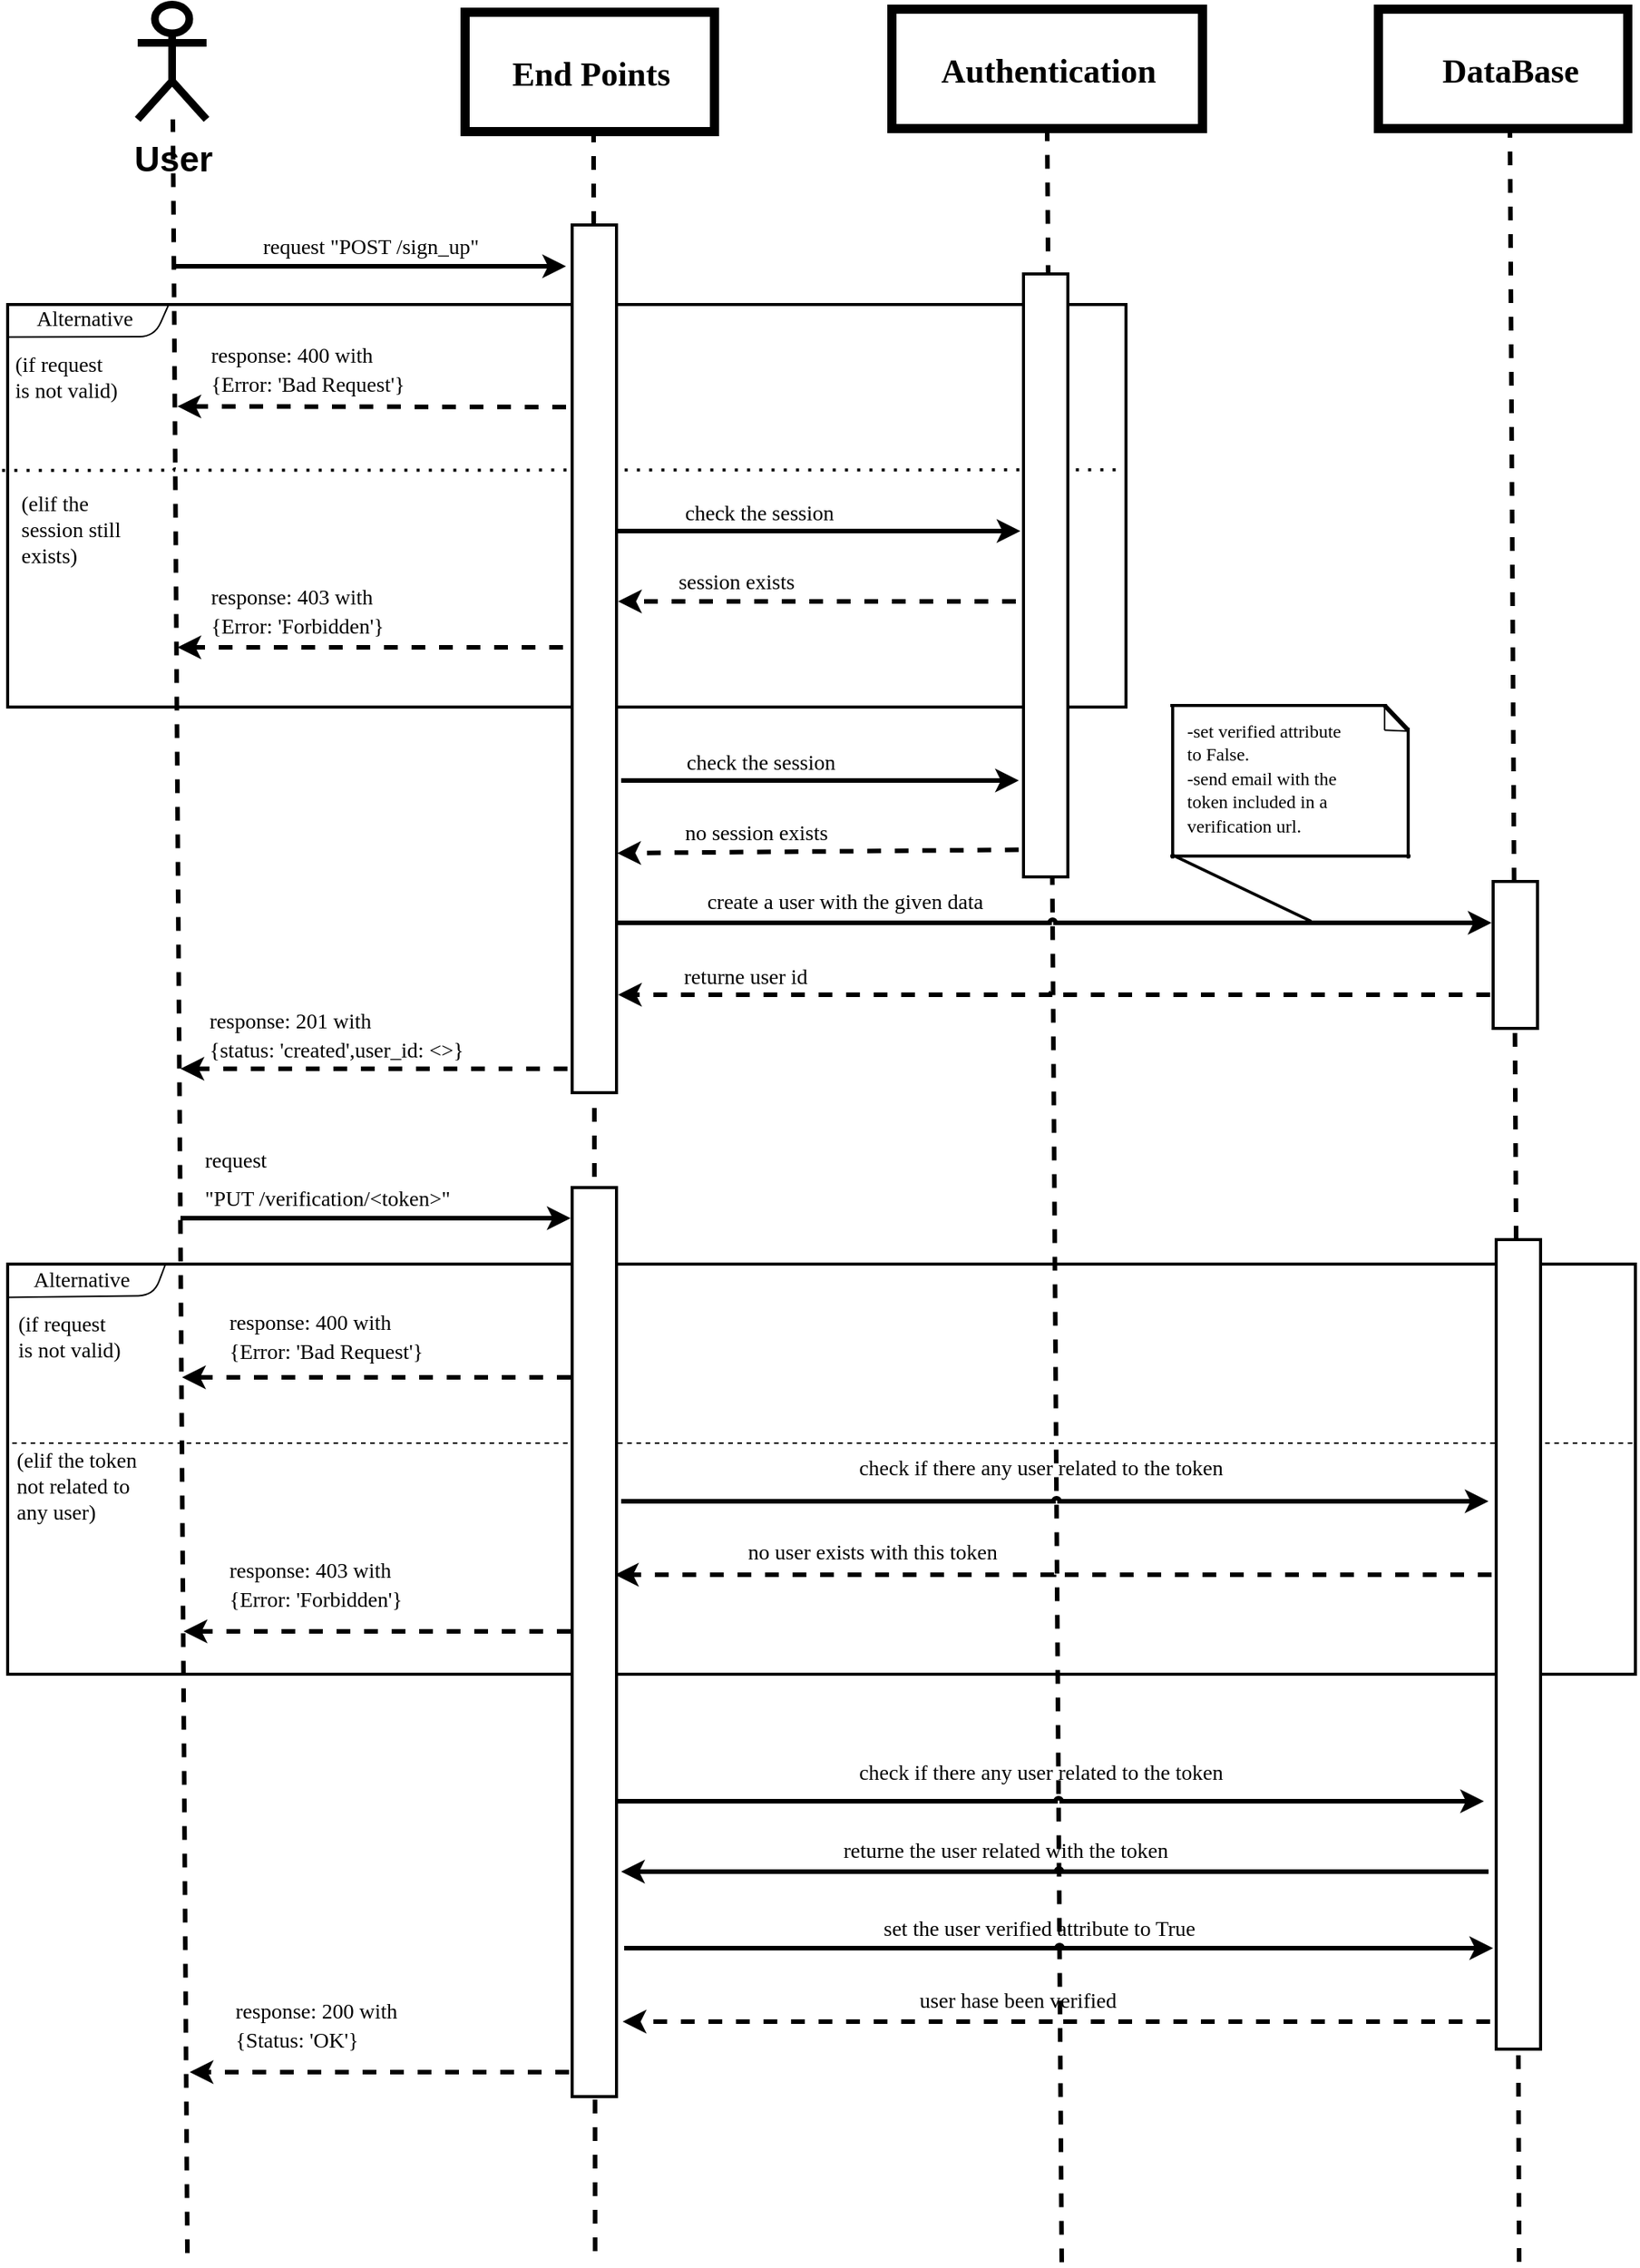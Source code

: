 <mxfile>
    <diagram id="F_yw_CQn4tfW_uXNjKrX" name="Page-1">
        <mxGraphModel dx="899" dy="479" grid="0" gridSize="10" guides="1" tooltips="1" connect="1" arrows="1" fold="1" page="1" pageScale="1" pageWidth="1200" pageHeight="1600" background="#ffffff" math="0" shadow="0">
            <root>
                <mxCell id="0"/>
                <mxCell id="1" parent="0"/>
                <mxCell id="2" value="&lt;p style=&quot;line-height: 120%;&quot;&gt;&lt;font size=&quot;1&quot; color=&quot;#000000&quot;&gt;&lt;b style=&quot;font-size: 23px;&quot;&gt;User&lt;/b&gt;&lt;/font&gt;&lt;/p&gt;" style="shape=umlActor;verticalLabelPosition=bottom;verticalAlign=top;html=1;outlineConnect=0;strokeColor=#000000;strokeWidth=5;" parent="1" vertex="1">
                    <mxGeometry x="111" y="46" width="45" height="75" as="geometry"/>
                </mxCell>
                <mxCell id="5" value="" style="rounded=0;whiteSpace=wrap;html=1;strokeColor=#000000;fillColor=none;strokeWidth=6;" parent="1" vertex="1">
                    <mxGeometry x="922" y="49" width="163" height="78" as="geometry"/>
                </mxCell>
                <mxCell id="16" value="" style="endArrow=none;dashed=1;html=1;entryX=0.5;entryY=1;entryDx=0;entryDy=0;rounded=1;jumpSize=0;strokeWidth=3;jumpStyle=arc;strokeColor=#000000;" parent="1" edge="1">
                    <mxGeometry width="50" height="50" relative="1" as="geometry">
                        <mxPoint x="143.5" y="1515.222" as="sourcePoint"/>
                        <mxPoint x="134" y="121.0" as="targetPoint"/>
                    </mxGeometry>
                </mxCell>
                <mxCell id="17" value="" style="endArrow=none;dashed=1;html=1;entryX=0.5;entryY=1;entryDx=0;entryDy=0;rounded=1;jumpSize=0;strokeWidth=3;jumpStyle=arc;strokeColor=#000000;startArrow=none;" parent="1" source="142" edge="1">
                    <mxGeometry width="50" height="50" relative="1" as="geometry">
                        <mxPoint x="1017.5" y="1521.222" as="sourcePoint"/>
                        <mxPoint x="1008" y="127.0" as="targetPoint"/>
                    </mxGeometry>
                </mxCell>
                <mxCell id="22" value="&lt;font face=&quot;Verdana&quot; style=&quot;font-size: 22px;&quot;&gt;DataBase&lt;/font&gt;" style="text;html=1;align=center;verticalAlign=middle;resizable=0;points=[];autosize=1;strokeColor=none;fillColor=none;fontSize=27;fontColor=#000000;strokeWidth=0;fontStyle=1" parent="1" vertex="1">
                    <mxGeometry x="940" y="66" width="135" height="44" as="geometry"/>
                </mxCell>
                <mxCell id="4" value="" style="rounded=0;whiteSpace=wrap;html=1;strokeColor=#000000;fillColor=none;strokeWidth=6;" parent="1" vertex="1">
                    <mxGeometry x="604" y="49" width="203" height="78" as="geometry"/>
                </mxCell>
                <mxCell id="6" value="" style="endArrow=none;dashed=1;html=1;entryX=0.5;entryY=1;entryDx=0;entryDy=0;rounded=1;jumpSize=0;strokeWidth=3;jumpStyle=arc;strokeColor=#000000;" parent="1" target="4" edge="1">
                    <mxGeometry width="50" height="50" relative="1" as="geometry">
                        <mxPoint x="715" y="1521.222" as="sourcePoint"/>
                        <mxPoint x="648" y="335" as="targetPoint"/>
                    </mxGeometry>
                </mxCell>
                <mxCell id="21" value="&lt;font face=&quot;Verdana&quot; style=&quot;font-size: 22px;&quot;&gt;Authentication&lt;/font&gt;" style="text;html=1;align=center;verticalAlign=middle;resizable=0;points=[];autosize=1;strokeColor=none;fillColor=none;fontSize=27;fontColor=#000000;strokeWidth=0;fontStyle=1" parent="1" vertex="1">
                    <mxGeometry x="605.5" y="66" width="200" height="44" as="geometry"/>
                </mxCell>
                <mxCell id="30" value="" style="rounded=0;whiteSpace=wrap;html=1;strokeColor=#000000;strokeWidth=2;fontFamily=Verdana;fontSize=14;fontColor=#000000;fillColor=none;" parent="1" vertex="1">
                    <mxGeometry x="26" y="242" width="731" height="263" as="geometry"/>
                </mxCell>
                <mxCell id="31" value="" style="endArrow=none;html=1;rounded=1;strokeColor=#000000;strokeWidth=1;fontFamily=Verdana;fontSize=14;fontColor=#000000;jumpStyle=arc;jumpSize=0;exitX=0;exitY=0.081;exitDx=0;exitDy=0;exitPerimeter=0;entryX=0.144;entryY=0;entryDx=0;entryDy=0;entryPerimeter=0;" parent="1" source="30" target="30" edge="1">
                    <mxGeometry width="50" height="50" relative="1" as="geometry">
                        <mxPoint x="28.244" y="277.585" as="sourcePoint"/>
                        <mxPoint x="128" y="243.483" as="targetPoint"/>
                        <Array as="points">
                            <mxPoint x="122" y="263"/>
                        </Array>
                    </mxGeometry>
                </mxCell>
                <mxCell id="35" value="Alternative" style="text;html=1;align=center;verticalAlign=middle;resizable=0;points=[];autosize=1;strokeColor=none;fillColor=none;fontSize=14;fontFamily=Verdana;fontColor=#000000;" parent="1" vertex="1">
                    <mxGeometry x="29" y="237.55" width="94" height="29" as="geometry"/>
                </mxCell>
                <mxCell id="39" value="(if request&lt;br&gt;is not valid)" style="text;html=1;align=left;verticalAlign=middle;resizable=0;points=[];autosize=1;strokeColor=none;fillColor=none;fontSize=14;fontFamily=Verdana;fontColor=#000000;" parent="1" vertex="1">
                    <mxGeometry x="29" y="266.547" width="101" height="46" as="geometry"/>
                </mxCell>
                <mxCell id="55" value="(elif the&lt;br&gt;session still&lt;br&gt;exists)" style="text;html=1;align=left;verticalAlign=middle;resizable=0;points=[];autosize=1;strokeColor=none;fillColor=none;fontSize=14;fontFamily=Verdana;fontColor=#000000;" parent="1" vertex="1">
                    <mxGeometry x="33" y="358.999" width="99" height="62" as="geometry"/>
                </mxCell>
                <mxCell id="56" value="" style="endArrow=classic;html=1;rounded=1;strokeColor=#000000;strokeWidth=3;fontFamily=Verdana;fontSize=14;fontColor=#000000;jumpStyle=arc;jumpSize=0;dashed=1;" parent="1" edge="1">
                    <mxGeometry width="50" height="50" relative="1" as="geometry">
                        <mxPoint x="389" y="466" as="sourcePoint"/>
                        <mxPoint x="137" y="465.998" as="targetPoint"/>
                    </mxGeometry>
                </mxCell>
                <mxCell id="57" value="&lt;p style=&quot;line-height: 70%;&quot;&gt;&lt;br&gt;&lt;/p&gt;" style="text;html=1;align=left;verticalAlign=middle;resizable=0;points=[];autosize=1;strokeColor=none;fillColor=none;fontSize=22;fontColor=#000000;" parent="1" vertex="1">
                    <mxGeometry x="154" y="486.349" width="18" height="71" as="geometry"/>
                </mxCell>
                <mxCell id="72" value="&lt;font face=&quot;Verdana&quot;&gt;&lt;span style=&quot;font-size: 14px;&quot;&gt;check the session&lt;/span&gt;&lt;/font&gt;" style="text;html=1;align=center;verticalAlign=middle;resizable=0;points=[];autosize=1;strokeColor=none;fillColor=none;fontSize=22;fontColor=#000000;" parent="1" vertex="1">
                    <mxGeometry x="445.996" y="356" width="142" height="39" as="geometry"/>
                </mxCell>
                <mxCell id="75" value="" style="endArrow=classic;html=1;rounded=1;strokeColor=#000000;strokeWidth=3;fontFamily=Verdana;fontSize=14;fontColor=#000000;jumpStyle=arc;jumpSize=0;dashed=1;" parent="1" edge="1">
                    <mxGeometry width="50" height="50" relative="1" as="geometry">
                        <mxPoint x="685" y="436" as="sourcePoint"/>
                        <mxPoint x="425" y="436" as="targetPoint"/>
                    </mxGeometry>
                </mxCell>
                <mxCell id="76" value="&lt;font face=&quot;Verdana&quot;&gt;&lt;span style=&quot;font-size: 14px;&quot;&gt;session exists&lt;/span&gt;&lt;/font&gt;" style="text;html=1;align=center;verticalAlign=middle;resizable=0;points=[];autosize=1;strokeColor=none;fillColor=none;fontSize=22;fontColor=#000000;" parent="1" vertex="1">
                    <mxGeometry x="444.996" y="401" width="115" height="39" as="geometry"/>
                </mxCell>
                <mxCell id="78" value="&lt;p style=&quot;line-height: 70%;&quot;&gt;&lt;font style=&quot;font-size: 14px;&quot; face=&quot;Verdana&quot;&gt;response: 403 with&lt;br&gt;{Error&lt;/font&gt;&lt;span style=&quot;background-color: initial; font-family: Verdana; font-size: 14px;&quot;&gt;: 'Forbidden'}&amp;nbsp;&lt;/span&gt;&lt;/p&gt;" style="text;html=1;align=left;verticalAlign=middle;resizable=0;points=[];autosize=1;strokeColor=none;fillColor=none;fontSize=22;fontColor=#000000;" parent="1" vertex="1">
                    <mxGeometry x="157" y="395.0" width="164" height="91" as="geometry"/>
                </mxCell>
                <mxCell id="80" value="" style="endArrow=classic;html=1;rounded=1;strokeColor=#000000;strokeWidth=3;fontFamily=Verdana;fontSize=14;fontColor=#000000;jumpStyle=arc;jumpSize=0;dashed=1;" parent="1" edge="1">
                    <mxGeometry width="50" height="50" relative="1" as="geometry">
                        <mxPoint x="391" y="309" as="sourcePoint"/>
                        <mxPoint x="137" y="308.548" as="targetPoint"/>
                    </mxGeometry>
                </mxCell>
                <mxCell id="81" value="&lt;p style=&quot;line-height: 70%;&quot;&gt;&lt;font style=&quot;font-size: 14px;&quot; face=&quot;Verdana&quot;&gt;response: 400 with&lt;br&gt;{Error&lt;/font&gt;&lt;span style=&quot;background-color: initial; font-family: Verdana; font-size: 14px;&quot;&gt;: 'Bad Request'}&amp;nbsp;&lt;/span&gt;&lt;/p&gt;" style="text;html=1;align=left;verticalAlign=middle;resizable=0;points=[];autosize=1;strokeColor=none;fillColor=none;fontSize=22;fontColor=#000000;" parent="1" vertex="1">
                    <mxGeometry x="157" y="237.55" width="183" height="91" as="geometry"/>
                </mxCell>
                <mxCell id="74" value="" style="endArrow=classic;html=1;rounded=1;strokeColor=#000000;strokeWidth=3;fontSize=22;fontColor=#000000;jumpStyle=arc;jumpSize=0;" parent="1" edge="1">
                    <mxGeometry width="50" height="50" relative="1" as="geometry">
                        <mxPoint x="425" y="390" as="sourcePoint"/>
                        <mxPoint x="688" y="390" as="targetPoint"/>
                    </mxGeometry>
                </mxCell>
                <mxCell id="83" value="" style="endArrow=none;dashed=1;html=1;dashPattern=1 3;strokeWidth=2;rounded=1;strokeColor=#000000;fontFamily=Verdana;fontSize=14;fontColor=#000000;jumpStyle=arc;jumpSize=0;exitX=-0.005;exitY=0.412;exitDx=0;exitDy=0;exitPerimeter=0;" parent="1" source="30" edge="1">
                    <mxGeometry width="50" height="50" relative="1" as="geometry">
                        <mxPoint x="267" y="408" as="sourcePoint"/>
                        <mxPoint x="757" y="350" as="targetPoint"/>
                    </mxGeometry>
                </mxCell>
                <mxCell id="42" value="&lt;font style=&quot;font-size: 14px;&quot; face=&quot;Verdana&quot;&gt;create a user with the given data&lt;/font&gt;" style="text;html=1;align=center;verticalAlign=middle;resizable=0;points=[];autosize=1;strokeColor=none;fillColor=none;fontSize=22;fontColor=#000000;" parent="1" vertex="1">
                    <mxGeometry x="447" y="611.496" width="252" height="38" as="geometry"/>
                </mxCell>
                <mxCell id="48" value="" style="endArrow=classic;html=1;rounded=1;strokeColor=#000000;strokeWidth=3;fontFamily=Verdana;fontSize=14;fontColor=#000000;jumpStyle=arc;jumpSize=0;dashed=1;exitX=0.959;exitY=0.762;exitDx=0;exitDy=0;exitPerimeter=0;" parent="1" source="49" edge="1">
                    <mxGeometry width="50" height="50" relative="1" as="geometry">
                        <mxPoint x="413" y="741.369" as="sourcePoint"/>
                        <mxPoint x="139" y="741.369" as="targetPoint"/>
                    </mxGeometry>
                </mxCell>
                <mxCell id="49" value="&lt;p style=&quot;line-height: 70%;&quot;&gt;&lt;font style=&quot;font-size: 14px;&quot; face=&quot;Verdana&quot;&gt;response: 201 with&lt;br&gt;{&lt;/font&gt;&lt;span style=&quot;background-color: initial; font-family: Verdana; font-size: 14px;&quot;&gt;status: 'created',user_id: &amp;lt;&amp;gt;}&amp;nbsp;&lt;/span&gt;&lt;/p&gt;" style="text;html=1;align=left;verticalAlign=middle;resizable=0;points=[];autosize=1;strokeColor=none;fillColor=none;fontSize=22;fontColor=#000000;" parent="1" vertex="1">
                    <mxGeometry x="156" y="672.0" width="246" height="91" as="geometry"/>
                </mxCell>
                <mxCell id="45" value="&lt;font style=&quot;font-size: 14px;&quot; face=&quot;Verdana&quot;&gt;returne user id&lt;/font&gt;" style="text;html=1;align=center;verticalAlign=middle;resizable=0;points=[];autosize=1;strokeColor=none;fillColor=none;fontSize=22;fontColor=#000000;" parent="1" vertex="1">
                    <mxGeometry x="446" y="660.0" width="123" height="38" as="geometry"/>
                </mxCell>
                <mxCell id="43" value="" style="endArrow=classic;html=1;rounded=1;strokeColor=#000000;strokeWidth=3;fontFamily=Verdana;fontSize=14;fontColor=#000000;jumpStyle=arc;jumpSize=0;dashed=1;" parent="1" edge="1">
                    <mxGeometry width="50" height="50" relative="1" as="geometry">
                        <mxPoint x="995" y="693" as="sourcePoint"/>
                        <mxPoint x="425" y="693" as="targetPoint"/>
                    </mxGeometry>
                </mxCell>
                <mxCell id="64" value="&lt;font face=&quot;Verdana&quot;&gt;&lt;span style=&quot;font-size: 14px;&quot;&gt;check the session&lt;/span&gt;&lt;/font&gt;" style="text;html=1;align=center;verticalAlign=middle;resizable=0;points=[];autosize=1;strokeColor=none;fillColor=none;fontSize=22;fontColor=#000000;" parent="1" vertex="1">
                    <mxGeometry x="446.996" y="519" width="142" height="39" as="geometry"/>
                </mxCell>
                <mxCell id="68" value="" style="endArrow=classic;html=1;rounded=1;strokeColor=#000000;strokeWidth=3;fontFamily=Verdana;fontSize=14;fontColor=#000000;jumpStyle=arc;jumpSize=0;exitX=-0.108;exitY=0.955;exitDx=0;exitDy=0;exitPerimeter=0;entryX=1.016;entryY=0.724;entryDx=0;entryDy=0;entryPerimeter=0;dashed=1;" parent="1" source="86" target="90" edge="1">
                    <mxGeometry width="50" height="50" relative="1" as="geometry">
                        <mxPoint x="704" y="597.999" as="sourcePoint"/>
                        <mxPoint x="422" y="600" as="targetPoint"/>
                    </mxGeometry>
                </mxCell>
                <mxCell id="69" value="&lt;font face=&quot;Verdana&quot;&gt;&lt;span style=&quot;font-size: 14px;&quot;&gt;no session exists&lt;/span&gt;&lt;/font&gt;" style="text;html=1;align=center;verticalAlign=middle;resizable=0;points=[];autosize=1;strokeColor=none;fillColor=none;fontSize=22;fontColor=#000000;" parent="1" vertex="1">
                    <mxGeometry x="446.996" y="565.5" width="137" height="39" as="geometry"/>
                </mxCell>
                <mxCell id="41" value="" style="endArrow=classic;html=1;rounded=1;strokeColor=#000000;strokeWidth=3;fontSize=22;fontColor=#000000;jumpStyle=arc;jumpSize=0;" parent="1" edge="1">
                    <mxGeometry width="50" height="50" relative="1" as="geometry">
                        <mxPoint x="423" y="646" as="sourcePoint"/>
                        <mxPoint x="996" y="646" as="targetPoint"/>
                    </mxGeometry>
                </mxCell>
                <mxCell id="84" value="" style="rounded=0;whiteSpace=wrap;html=1;strokeColor=#000000;strokeWidth=2;fontFamily=Verdana;fontSize=14;fontColor=#000000;fillColor=#FFFFFF;" parent="1" vertex="1">
                    <mxGeometry x="997" y="619" width="29" height="96" as="geometry"/>
                </mxCell>
                <mxCell id="86" value="" style="rounded=0;whiteSpace=wrap;html=1;strokeColor=#000000;strokeWidth=2;fontFamily=Verdana;fontSize=14;fontColor=#000000;fillColor=#FFFFFF;" parent="1" vertex="1">
                    <mxGeometry x="690" y="222" width="29" height="394" as="geometry"/>
                </mxCell>
                <mxCell id="63" value="" style="endArrow=classic;html=1;rounded=1;strokeColor=#000000;strokeWidth=3;fontSize=22;fontColor=#000000;jumpStyle=arc;jumpSize=0;" parent="1" edge="1">
                    <mxGeometry width="50" height="50" relative="1" as="geometry">
                        <mxPoint x="427" y="553" as="sourcePoint"/>
                        <mxPoint x="687" y="553" as="targetPoint"/>
                    </mxGeometry>
                </mxCell>
                <mxCell id="23" value="" style="endArrow=classic;html=1;rounded=1;strokeColor=#000000;strokeWidth=3;fontSize=22;fontColor=#000000;jumpStyle=arc;jumpSize=0;" parent="1" edge="1">
                    <mxGeometry width="50" height="50" relative="1" as="geometry">
                        <mxPoint x="134" y="217" as="sourcePoint"/>
                        <mxPoint x="391" y="217" as="targetPoint"/>
                    </mxGeometry>
                </mxCell>
                <mxCell id="24" value="&lt;font style=&quot;font-size: 14px;&quot; face=&quot;Verdana&quot;&gt;request &quot;POST /sign_up&quot;&lt;/font&gt;" style="text;html=1;align=center;verticalAlign=middle;resizable=0;points=[];autosize=1;strokeColor=none;fillColor=none;fontSize=22;fontColor=#000000;" parent="1" vertex="1">
                    <mxGeometry x="166" y="183" width="193" height="38" as="geometry"/>
                </mxCell>
                <mxCell id="3" value="" style="rounded=0;whiteSpace=wrap;html=1;strokeColor=#000000;fillColor=none;strokeWidth=6;" parent="1" vertex="1">
                    <mxGeometry x="325" y="51" width="163" height="78" as="geometry"/>
                </mxCell>
                <mxCell id="13" value="" style="endArrow=none;dashed=1;html=1;entryX=0.5;entryY=1;entryDx=0;entryDy=0;rounded=1;jumpSize=0;strokeWidth=3;jumpStyle=arc;strokeColor=#000000;startArrow=none;" parent="1" source="90" edge="1">
                    <mxGeometry width="50" height="50" relative="1" as="geometry">
                        <mxPoint x="418.5" y="1523.222" as="sourcePoint"/>
                        <mxPoint x="409" y="129" as="targetPoint"/>
                    </mxGeometry>
                </mxCell>
                <mxCell id="20" value="&lt;font face=&quot;Verdana&quot; style=&quot;font-size: 22px;&quot;&gt;End Points&lt;/font&gt;" style="text;html=1;align=center;verticalAlign=middle;resizable=0;points=[];autosize=1;strokeColor=none;fillColor=none;fontSize=27;fontColor=#000000;strokeWidth=0;fontStyle=1" parent="1" vertex="1">
                    <mxGeometry x="332" y="68" width="149" height="44" as="geometry"/>
                </mxCell>
                <mxCell id="92" value="" style="endArrow=none;dashed=1;html=1;entryX=0.5;entryY=1;entryDx=0;entryDy=0;rounded=1;jumpSize=0;strokeWidth=3;jumpStyle=arc;strokeColor=#000000;" parent="1" target="90" edge="1">
                    <mxGeometry width="50" height="50" relative="1" as="geometry">
                        <mxPoint x="410" y="1514" as="sourcePoint"/>
                        <mxPoint x="409" y="129" as="targetPoint"/>
                    </mxGeometry>
                </mxCell>
                <mxCell id="90" value="" style="rounded=0;whiteSpace=wrap;html=1;strokeColor=#000000;strokeWidth=2;fontFamily=Verdana;fontSize=14;fontColor=#000000;fillColor=#FFFFFF;" parent="1" vertex="1">
                    <mxGeometry x="395" y="190" width="29" height="567" as="geometry"/>
                </mxCell>
                <mxCell id="102" value="" style="group" parent="1" vertex="1" connectable="0">
                    <mxGeometry x="786" y="504" width="222" height="136.0" as="geometry"/>
                </mxCell>
                <mxCell id="94" value="" style="endArrow=none;html=1;strokeColor=#000000;strokeWidth=2;" parent="102" edge="1">
                    <mxGeometry width="50" height="50" relative="1" as="geometry">
                        <mxPoint as="sourcePoint"/>
                        <mxPoint x="141.608" as="targetPoint"/>
                    </mxGeometry>
                </mxCell>
                <mxCell id="95" value="" style="endArrow=none;html=1;strokeColor=#000000;strokeWidth=2;" parent="102" edge="1">
                    <mxGeometry width="50" height="50" relative="1" as="geometry">
                        <mxPoint y="98.387" as="sourcePoint"/>
                        <mxPoint x="157" y="98.387" as="targetPoint"/>
                    </mxGeometry>
                </mxCell>
                <mxCell id="97" value="" style="endArrow=none;html=1;strokeColor=#000000;strokeWidth=2;" parent="102" edge="1">
                    <mxGeometry width="50" height="50" relative="1" as="geometry">
                        <mxPoint x="1.539" y="100" as="sourcePoint"/>
                        <mxPoint x="1.539" as="targetPoint"/>
                    </mxGeometry>
                </mxCell>
                <mxCell id="98" value="" style="endArrow=none;html=1;strokeColor=#000000;strokeWidth=2;" parent="102" edge="1">
                    <mxGeometry width="50" height="50" relative="1" as="geometry">
                        <mxPoint x="155.461" y="100" as="sourcePoint"/>
                        <mxPoint x="155.461" y="14.516" as="targetPoint"/>
                    </mxGeometry>
                </mxCell>
                <mxCell id="99" value="" style="endArrow=none;html=1;strokeColor=#000000;strokeWidth=3;" parent="102" edge="1">
                    <mxGeometry width="50" height="50" relative="1" as="geometry">
                        <mxPoint x="155.461" y="16.129" as="sourcePoint"/>
                        <mxPoint x="140.069" as="targetPoint"/>
                    </mxGeometry>
                </mxCell>
                <mxCell id="100" value="" style="endArrow=none;html=1;strokeColor=#000000;strokeWidth=1;" parent="102" edge="1">
                    <mxGeometry width="50" height="50" relative="1" as="geometry">
                        <mxPoint x="140.069" y="16.129" as="sourcePoint"/>
                        <mxPoint x="140.069" y="0.565" as="targetPoint"/>
                    </mxGeometry>
                </mxCell>
                <mxCell id="101" value="" style="endArrow=none;html=1;strokeColor=#000000;strokeWidth=1;" parent="102" edge="1">
                    <mxGeometry width="50" height="50" relative="1" as="geometry">
                        <mxPoint x="140.069" y="16.129" as="sourcePoint"/>
                        <mxPoint x="155.461" y="16.694" as="targetPoint"/>
                    </mxGeometry>
                </mxCell>
                <mxCell id="105" value="&lt;p style=&quot;line-height: 130%; font-size: 12px;&quot;&gt;&lt;font style=&quot;font-size: 12px;&quot; face=&quot;Verdana&quot;&gt;-set verified attribute&lt;br&gt;to False.&lt;br&gt;-send email with the&lt;br&gt;token included in a&lt;br&gt;verification url.&lt;/font&gt;&lt;/p&gt;" style="text;html=1;align=left;verticalAlign=middle;resizable=0;points=[];autosize=1;strokeColor=none;fillColor=none;fontSize=22;fontColor=#000000;" parent="102" vertex="1">
                    <mxGeometry x="9" y="-12.0" width="147" height="119" as="geometry"/>
                </mxCell>
                <mxCell id="103" value="" style="endArrow=none;html=1;strokeColor=#000000;strokeWidth=2;" parent="1" edge="1">
                    <mxGeometry width="50" height="50" relative="1" as="geometry">
                        <mxPoint x="878" y="645" as="sourcePoint"/>
                        <mxPoint x="788" y="602" as="targetPoint"/>
                    </mxGeometry>
                </mxCell>
                <mxCell id="106" value="" style="endArrow=classic;html=1;rounded=1;strokeColor=#000000;strokeWidth=3;fontSize=22;fontColor=#000000;jumpStyle=arc;jumpSize=0;" parent="1" edge="1">
                    <mxGeometry width="50" height="50" relative="1" as="geometry">
                        <mxPoint x="139" y="839" as="sourcePoint"/>
                        <mxPoint x="394" y="839" as="targetPoint"/>
                    </mxGeometry>
                </mxCell>
                <mxCell id="107" value="&lt;p style=&quot;line-height: 0%;&quot;&gt;&lt;font style=&quot;font-size: 14px;&quot; face=&quot;Verdana&quot;&gt;request&lt;/font&gt;&lt;/p&gt;&lt;p style=&quot;line-height: 0%;&quot;&gt;&lt;font style=&quot;font-size: 14px;&quot; face=&quot;Verdana&quot;&gt;&quot;PUT /verification/&amp;lt;token&amp;gt;&quot;&lt;/font&gt;&lt;/p&gt;" style="text;html=1;align=left;verticalAlign=middle;resizable=0;points=[];autosize=1;strokeColor=none;fillColor=none;fontSize=22;fontColor=#000000;" parent="1" vertex="1">
                    <mxGeometry x="152.5" y="771" width="216" height="82" as="geometry"/>
                </mxCell>
                <mxCell id="110" value="" style="rounded=0;whiteSpace=wrap;html=1;strokeColor=#000000;strokeWidth=2;fontFamily=Verdana;fontSize=14;fontColor=#000000;fillColor=none;" parent="1" vertex="1">
                    <mxGeometry x="26" y="869" width="1064" height="268" as="geometry"/>
                </mxCell>
                <mxCell id="111" value="" style="endArrow=none;html=1;rounded=1;strokeColor=#000000;strokeWidth=1;fontFamily=Verdana;fontSize=14;fontColor=#000000;jumpStyle=arc;jumpSize=0;exitX=0;exitY=0.081;exitDx=0;exitDy=0;exitPerimeter=0;entryX=0.097;entryY=0;entryDx=0;entryDy=0;entryPerimeter=0;" parent="1" source="110" target="110" edge="1">
                    <mxGeometry width="50" height="50" relative="1" as="geometry">
                        <mxPoint x="26.278" y="889.576" as="sourcePoint"/>
                        <mxPoint x="127.557" y="868.899" as="targetPoint"/>
                        <Array as="points">
                            <mxPoint x="121.466" y="889.584"/>
                        </Array>
                    </mxGeometry>
                </mxCell>
                <mxCell id="112" value="" style="endArrow=none;dashed=1;html=1;rounded=1;strokeColor=#000000;strokeWidth=1;fontFamily=Verdana;fontSize=14;fontColor=#000000;jumpStyle=arc;jumpSize=0;" parent="1" edge="1">
                    <mxGeometry width="50" height="50" relative="1" as="geometry">
                        <mxPoint x="29" y="986" as="sourcePoint"/>
                        <mxPoint x="1090" y="986" as="targetPoint"/>
                    </mxGeometry>
                </mxCell>
                <mxCell id="113" value="Alternative" style="text;html=1;align=center;verticalAlign=middle;resizable=0;points=[];autosize=1;strokeColor=none;fillColor=none;fontSize=14;fontFamily=Verdana;fontColor=#000000;strokeWidth=2;" parent="1" vertex="1">
                    <mxGeometry x="27.046" y="865.302" width="94" height="29" as="geometry"/>
                </mxCell>
                <mxCell id="114" value="" style="endArrow=classic;html=1;rounded=1;strokeColor=#000000;strokeWidth=3;fontFamily=Verdana;fontSize=14;fontColor=#000000;jumpStyle=arc;jumpSize=0;dashed=1;" parent="1" edge="1">
                    <mxGeometry width="50" height="50" relative="1" as="geometry">
                        <mxPoint x="394" y="943" as="sourcePoint"/>
                        <mxPoint x="140" y="943" as="targetPoint"/>
                    </mxGeometry>
                </mxCell>
                <mxCell id="115" value="&lt;p style=&quot;line-height: 70%;&quot;&gt;&lt;font style=&quot;font-size: 14px;&quot; face=&quot;Verdana&quot;&gt;response: 400 with&lt;br&gt;{Error&lt;/font&gt;&lt;span style=&quot;background-color: initial; font-family: Verdana; font-size: 14px;&quot;&gt;: 'Bad Request'}&amp;nbsp;&lt;/span&gt;&lt;/p&gt;" style="text;html=1;align=left;verticalAlign=middle;resizable=0;points=[];autosize=1;strokeColor=none;fillColor=none;fontSize=22;fontColor=#000000;" parent="1" vertex="1">
                    <mxGeometry x="169" y="869.004" width="183" height="91" as="geometry"/>
                </mxCell>
                <mxCell id="116" value="" style="endArrow=classic;html=1;rounded=1;strokeColor=#000000;strokeWidth=3;fontFamily=Verdana;fontSize=14;fontColor=#000000;jumpStyle=arc;jumpSize=0;dashed=1;" parent="1" edge="1">
                    <mxGeometry width="50" height="50" relative="1" as="geometry">
                        <mxPoint x="394" y="1109" as="sourcePoint"/>
                        <mxPoint x="141" y="1109" as="targetPoint"/>
                    </mxGeometry>
                </mxCell>
                <mxCell id="117" value="&lt;p style=&quot;line-height: 70%;&quot;&gt;&lt;font style=&quot;font-size: 14px;&quot; face=&quot;Verdana&quot;&gt;response: 403 with&lt;br&gt;{Error&lt;/font&gt;&lt;span style=&quot;background-color: initial; font-family: Verdana; font-size: 14px;&quot;&gt;: 'Forbidden'}&amp;nbsp;&lt;/span&gt;&lt;/p&gt;" style="text;html=1;align=left;verticalAlign=middle;resizable=0;points=[];autosize=1;strokeColor=none;fillColor=none;fontSize=22;fontColor=#000000;" parent="1" vertex="1">
                    <mxGeometry x="169" y="1031.998" width="164" height="91" as="geometry"/>
                </mxCell>
                <mxCell id="118" value="(if request&lt;br&gt;is not valid)" style="text;html=1;align=left;verticalAlign=middle;resizable=0;points=[];autosize=1;strokeColor=none;fillColor=none;fontSize=14;fontFamily=Verdana;fontColor=#000000;" parent="1" vertex="1">
                    <mxGeometry x="31" y="894.307" width="101" height="46" as="geometry"/>
                </mxCell>
                <mxCell id="119" value="(elif the token&lt;br&gt;not related to&lt;br&gt;any user)" style="text;html=1;align=left;verticalAlign=middle;resizable=0;points=[];autosize=1;strokeColor=none;fillColor=none;fontSize=14;fontFamily=Verdana;fontColor=#000000;" parent="1" vertex="1">
                    <mxGeometry x="30" y="983.997" width="117" height="62" as="geometry"/>
                </mxCell>
                <mxCell id="120" value="&lt;font face=&quot;Verdana&quot;&gt;&lt;span style=&quot;font-size: 14px;&quot;&gt;check if there any user related to the token&lt;/span&gt;&lt;/font&gt;" style="text;html=1;align=center;verticalAlign=middle;resizable=0;points=[];autosize=1;strokeColor=none;fillColor=none;fontSize=22;fontColor=#000000;" parent="1" vertex="1">
                    <mxGeometry x="539" y="980" width="324" height="39" as="geometry"/>
                </mxCell>
                <mxCell id="121" value="" style="endArrow=classic;html=1;rounded=1;strokeColor=#000000;strokeWidth=3;fontSize=22;fontColor=#000000;jumpStyle=arc;jumpSize=0;" parent="1" edge="1">
                    <mxGeometry width="50" height="50" relative="1" as="geometry">
                        <mxPoint x="427" y="1024" as="sourcePoint"/>
                        <mxPoint x="994" y="1024" as="targetPoint"/>
                    </mxGeometry>
                </mxCell>
                <mxCell id="122" value="" style="endArrow=classic;html=1;rounded=1;strokeColor=#000000;strokeWidth=3;fontFamily=Verdana;fontSize=14;fontColor=#000000;jumpStyle=arc;jumpSize=0;dashed=1;" parent="1" edge="1">
                    <mxGeometry width="50" height="50" relative="1" as="geometry">
                        <mxPoint x="1014" y="1072" as="sourcePoint"/>
                        <mxPoint x="423" y="1072" as="targetPoint"/>
                    </mxGeometry>
                </mxCell>
                <mxCell id="123" value="&lt;font face=&quot;Verdana&quot;&gt;&lt;span style=&quot;font-size: 14px;&quot;&gt;no user exists with this token&lt;/span&gt;&lt;/font&gt;" style="text;html=1;align=center;verticalAlign=middle;resizable=0;points=[];autosize=1;strokeColor=none;fillColor=none;fontSize=22;fontColor=#000000;" parent="1" vertex="1">
                    <mxGeometry x="478" y="1035" width="226" height="39" as="geometry"/>
                </mxCell>
                <mxCell id="130" value="" style="endArrow=classic;html=1;rounded=1;strokeColor=#000000;strokeWidth=3;fontSize=22;fontColor=#000000;jumpStyle=arc;jumpSize=0;" parent="1" edge="1">
                    <mxGeometry width="50" height="50" relative="1" as="geometry">
                        <mxPoint x="423" y="1220" as="sourcePoint"/>
                        <mxPoint x="991" y="1220" as="targetPoint"/>
                    </mxGeometry>
                </mxCell>
                <mxCell id="131" value="&lt;font face=&quot;Verdana&quot;&gt;&lt;span style=&quot;font-size: 14px;&quot;&gt;check if there any user related to the token&lt;/span&gt;&lt;/font&gt;" style="text;html=1;align=center;verticalAlign=middle;resizable=0;points=[];autosize=1;strokeColor=none;fillColor=none;fontSize=22;fontColor=#000000;" parent="1" vertex="1">
                    <mxGeometry x="539" y="1179" width="324" height="39" as="geometry"/>
                </mxCell>
                <mxCell id="132" value="&lt;font face=&quot;Verdana&quot;&gt;&lt;span style=&quot;font-size: 14px;&quot;&gt;returne the user related with the token&lt;/span&gt;&lt;/font&gt;" style="text;html=1;align=center;verticalAlign=middle;resizable=0;points=[];autosize=1;strokeColor=none;fillColor=none;fontSize=22;fontColor=#000000;" parent="1" vertex="1">
                    <mxGeometry x="531" y="1230" width="293" height="39" as="geometry"/>
                </mxCell>
                <mxCell id="133" value="" style="endArrow=classic;html=1;rounded=1;strokeColor=#000000;strokeWidth=3;fontFamily=Verdana;fontSize=14;fontColor=#000000;jumpStyle=arc;jumpSize=0;" parent="1" edge="1">
                    <mxGeometry width="50" height="50" relative="1" as="geometry">
                        <mxPoint x="994" y="1266" as="sourcePoint"/>
                        <mxPoint x="427" y="1266" as="targetPoint"/>
                    </mxGeometry>
                </mxCell>
                <mxCell id="134" value="&lt;p style=&quot;line-height: 70%;&quot;&gt;&lt;font style=&quot;font-size: 14px;&quot; face=&quot;Verdana&quot;&gt;response: 200 with&lt;br&gt;{Status&lt;/font&gt;&lt;span style=&quot;background-color: initial; font-family: Verdana; font-size: 14px;&quot;&gt;: 'OK'}&amp;nbsp;&lt;/span&gt;&lt;/p&gt;" style="text;html=1;align=left;verticalAlign=middle;resizable=0;points=[];autosize=1;strokeColor=none;fillColor=none;fontSize=22;fontColor=#000000;" parent="1" vertex="1">
                    <mxGeometry x="173" y="1319.998" width="154" height="91" as="geometry"/>
                </mxCell>
                <mxCell id="135" value="" style="endArrow=classic;html=1;rounded=1;strokeColor=#000000;strokeWidth=3;fontFamily=Verdana;fontSize=14;fontColor=#000000;jumpStyle=arc;jumpSize=0;dashed=1;" parent="1" edge="1">
                    <mxGeometry width="50" height="50" relative="1" as="geometry">
                        <mxPoint x="393" y="1397" as="sourcePoint"/>
                        <mxPoint x="145" y="1397" as="targetPoint"/>
                    </mxGeometry>
                </mxCell>
                <mxCell id="137" value="" style="rounded=0;whiteSpace=wrap;html=1;strokeColor=#000000;strokeWidth=2;fontFamily=Verdana;fontSize=14;fontColor=#000000;fillColor=#FFFFFF;" parent="1" vertex="1">
                    <mxGeometry x="395" y="819" width="29" height="594" as="geometry"/>
                </mxCell>
                <mxCell id="143" value="" style="endArrow=none;dashed=1;html=1;entryX=0.5;entryY=1;entryDx=0;entryDy=0;rounded=1;jumpSize=0;strokeWidth=3;jumpStyle=arc;strokeColor=#000000;" parent="1" target="142" edge="1">
                    <mxGeometry width="50" height="50" relative="1" as="geometry">
                        <mxPoint x="1014" y="1521" as="sourcePoint"/>
                        <mxPoint x="1008" y="127.0" as="targetPoint"/>
                    </mxGeometry>
                </mxCell>
                <mxCell id="142" value="" style="rounded=0;whiteSpace=wrap;html=1;strokeColor=#000000;strokeWidth=2;fontFamily=Verdana;fontSize=14;fontColor=#000000;fillColor=#FFFFFF;" parent="1" vertex="1">
                    <mxGeometry x="999" y="853" width="29" height="529" as="geometry"/>
                </mxCell>
                <mxCell id="146" value="&lt;font face=&quot;Verdana&quot;&gt;&lt;span style=&quot;font-size: 14px;&quot;&gt;set the user verified attribute to True&lt;/span&gt;&lt;/font&gt;" style="text;html=1;align=center;verticalAlign=middle;resizable=0;points=[];autosize=1;strokeColor=none;fillColor=none;fontSize=22;fontColor=#000000;" parent="1" vertex="1">
                    <mxGeometry x="560" y="1281" width="279" height="39" as="geometry"/>
                </mxCell>
                <mxCell id="147" value="" style="endArrow=classic;html=1;rounded=1;strokeColor=#000000;strokeWidth=3;fontSize=22;fontColor=#000000;jumpStyle=arc;jumpSize=0;" parent="1" edge="1">
                    <mxGeometry width="50" height="50" relative="1" as="geometry">
                        <mxPoint x="429" y="1316" as="sourcePoint"/>
                        <mxPoint x="997" y="1316" as="targetPoint"/>
                    </mxGeometry>
                </mxCell>
                <mxCell id="148" value="" style="endArrow=classic;html=1;rounded=1;strokeColor=#000000;strokeWidth=3;fontFamily=Verdana;fontSize=14;fontColor=#000000;jumpStyle=arc;jumpSize=0;dashed=1;" parent="1" edge="1">
                    <mxGeometry width="50" height="50" relative="1" as="geometry">
                        <mxPoint x="995" y="1364" as="sourcePoint"/>
                        <mxPoint x="428" y="1364" as="targetPoint"/>
                    </mxGeometry>
                </mxCell>
                <mxCell id="149" value="&lt;font face=&quot;Verdana&quot;&gt;&lt;span style=&quot;font-size: 14px;&quot;&gt;user hase been verified&lt;/span&gt;&lt;/font&gt;" style="text;html=1;align=center;verticalAlign=middle;resizable=0;points=[];autosize=1;strokeColor=none;fillColor=none;fontSize=22;fontColor=#000000;" parent="1" vertex="1">
                    <mxGeometry x="594" y="1328" width="183" height="39" as="geometry"/>
                </mxCell>
            </root>
        </mxGraphModel>
    </diagram>
</mxfile>
